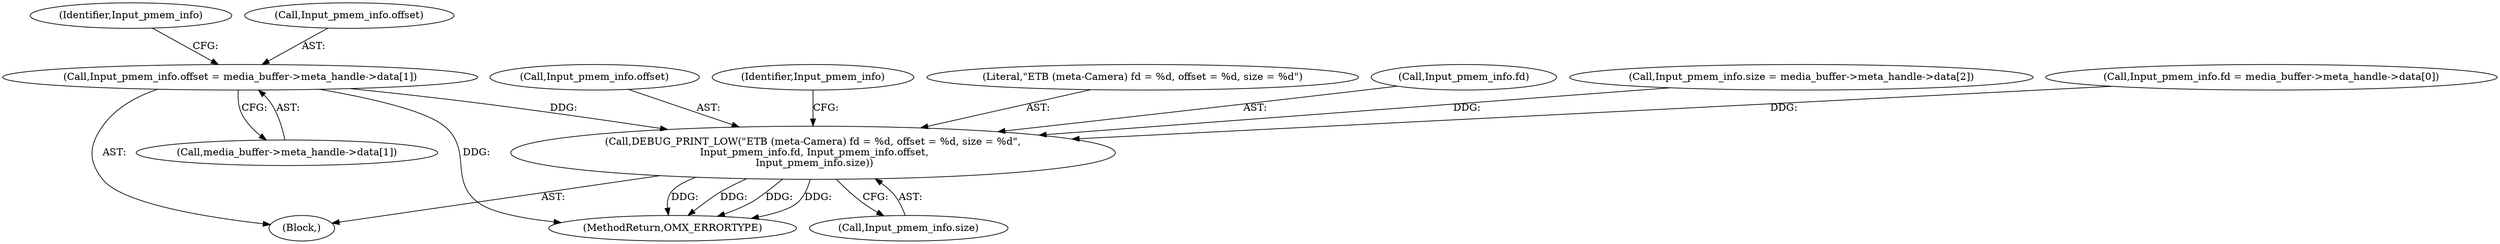 digraph "0_Android_4ed06d14080d8667d5be14eed200e378cba78345_0@array" {
"1000350" [label="(Call,Input_pmem_info.offset = media_buffer->meta_handle->data[1])"];
"1000372" [label="(Call,DEBUG_PRINT_LOW(\"ETB (meta-Camera) fd = %d, offset = %d, size = %d\",\n Input_pmem_info.fd, Input_pmem_info.offset,\n Input_pmem_info.size))"];
"1000350" [label="(Call,Input_pmem_info.offset = media_buffer->meta_handle->data[1])"];
"1000374" [label="(Call,Input_pmem_info.fd)"];
"1000361" [label="(Call,Input_pmem_info.size = media_buffer->meta_handle->data[2])"];
"1000372" [label="(Call,DEBUG_PRINT_LOW(\"ETB (meta-Camera) fd = %d, offset = %d, size = %d\",\n Input_pmem_info.fd, Input_pmem_info.offset,\n Input_pmem_info.size))"];
"1000363" [label="(Identifier,Input_pmem_info)"];
"1000351" [label="(Call,Input_pmem_info.offset)"];
"1000380" [label="(Call,Input_pmem_info.size)"];
"1000334" [label="(Call,Input_pmem_info.fd = media_buffer->meta_handle->data[0])"];
"1000377" [label="(Call,Input_pmem_info.offset)"];
"1000437" [label="(Identifier,Input_pmem_info)"];
"1000328" [label="(Block,)"];
"1000373" [label="(Literal,\"ETB (meta-Camera) fd = %d, offset = %d, size = %d\")"];
"1000354" [label="(Call,media_buffer->meta_handle->data[1])"];
"1000619" [label="(MethodReturn,OMX_ERRORTYPE)"];
"1000350" -> "1000328"  [label="AST: "];
"1000350" -> "1000354"  [label="CFG: "];
"1000351" -> "1000350"  [label="AST: "];
"1000354" -> "1000350"  [label="AST: "];
"1000363" -> "1000350"  [label="CFG: "];
"1000350" -> "1000619"  [label="DDG: "];
"1000350" -> "1000372"  [label="DDG: "];
"1000372" -> "1000328"  [label="AST: "];
"1000372" -> "1000380"  [label="CFG: "];
"1000373" -> "1000372"  [label="AST: "];
"1000374" -> "1000372"  [label="AST: "];
"1000377" -> "1000372"  [label="AST: "];
"1000380" -> "1000372"  [label="AST: "];
"1000437" -> "1000372"  [label="CFG: "];
"1000372" -> "1000619"  [label="DDG: "];
"1000372" -> "1000619"  [label="DDG: "];
"1000372" -> "1000619"  [label="DDG: "];
"1000372" -> "1000619"  [label="DDG: "];
"1000334" -> "1000372"  [label="DDG: "];
"1000361" -> "1000372"  [label="DDG: "];
}
